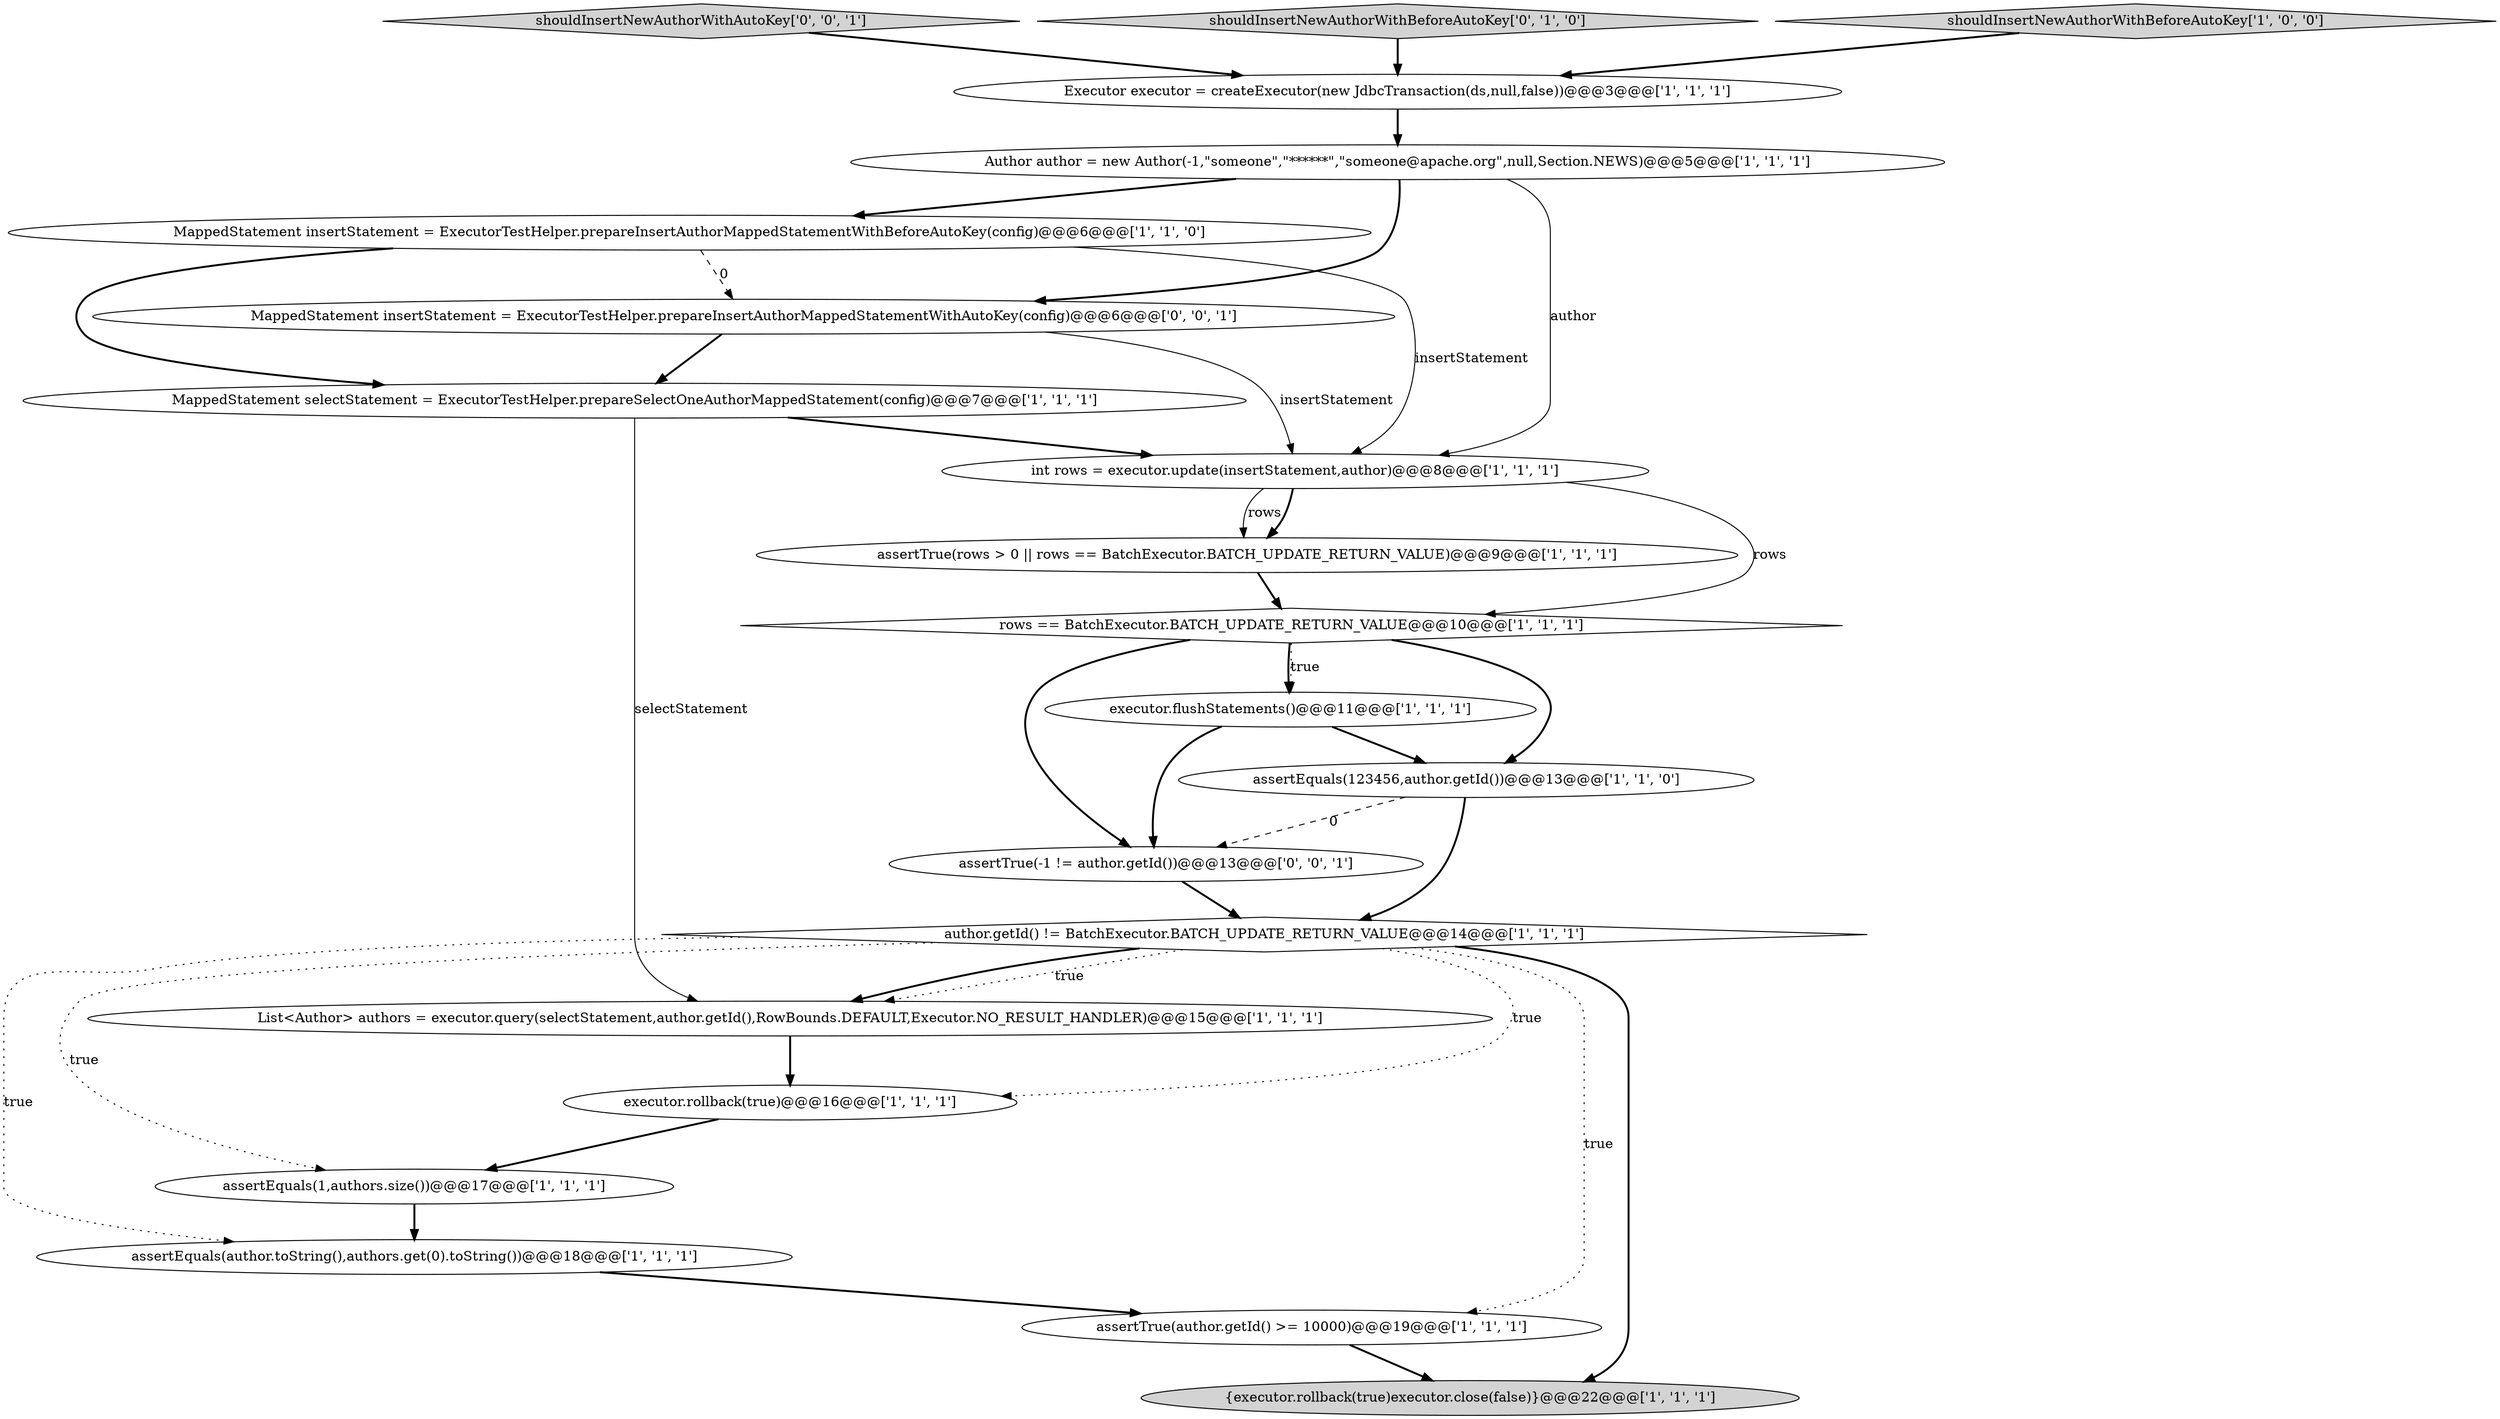 digraph {
14 [style = filled, label = "assertEquals(123456,author.getId())@@@13@@@['1', '1', '0']", fillcolor = white, shape = ellipse image = "AAA0AAABBB1BBB"];
11 [style = filled, label = "MappedStatement insertStatement = ExecutorTestHelper.prepareInsertAuthorMappedStatementWithBeforeAutoKey(config)@@@6@@@['1', '1', '0']", fillcolor = white, shape = ellipse image = "AAA0AAABBB1BBB"];
12 [style = filled, label = "List<Author> authors = executor.query(selectStatement,author.getId(),RowBounds.DEFAULT,Executor.NO_RESULT_HANDLER)@@@15@@@['1', '1', '1']", fillcolor = white, shape = ellipse image = "AAA0AAABBB1BBB"];
19 [style = filled, label = "shouldInsertNewAuthorWithAutoKey['0', '0', '1']", fillcolor = lightgray, shape = diamond image = "AAA0AAABBB3BBB"];
18 [style = filled, label = "MappedStatement insertStatement = ExecutorTestHelper.prepareInsertAuthorMappedStatementWithAutoKey(config)@@@6@@@['0', '0', '1']", fillcolor = white, shape = ellipse image = "AAA0AAABBB3BBB"];
10 [style = filled, label = "rows == BatchExecutor.BATCH_UPDATE_RETURN_VALUE@@@10@@@['1', '1', '1']", fillcolor = white, shape = diamond image = "AAA0AAABBB1BBB"];
2 [style = filled, label = "executor.rollback(true)@@@16@@@['1', '1', '1']", fillcolor = white, shape = ellipse image = "AAA0AAABBB1BBB"];
17 [style = filled, label = "shouldInsertNewAuthorWithBeforeAutoKey['0', '1', '0']", fillcolor = lightgray, shape = diamond image = "AAA0AAABBB2BBB"];
3 [style = filled, label = "assertEquals(1,authors.size())@@@17@@@['1', '1', '1']", fillcolor = white, shape = ellipse image = "AAA0AAABBB1BBB"];
8 [style = filled, label = "Author author = new Author(-1,\"someone\",\"******\",\"someone@apache.org\",null,Section.NEWS)@@@5@@@['1', '1', '1']", fillcolor = white, shape = ellipse image = "AAA0AAABBB1BBB"];
13 [style = filled, label = "shouldInsertNewAuthorWithBeforeAutoKey['1', '0', '0']", fillcolor = lightgray, shape = diamond image = "AAA0AAABBB1BBB"];
4 [style = filled, label = "{executor.rollback(true)executor.close(false)}@@@22@@@['1', '1', '1']", fillcolor = lightgray, shape = ellipse image = "AAA0AAABBB1BBB"];
6 [style = filled, label = "author.getId() != BatchExecutor.BATCH_UPDATE_RETURN_VALUE@@@14@@@['1', '1', '1']", fillcolor = white, shape = diamond image = "AAA0AAABBB1BBB"];
16 [style = filled, label = "int rows = executor.update(insertStatement,author)@@@8@@@['1', '1', '1']", fillcolor = white, shape = ellipse image = "AAA0AAABBB1BBB"];
9 [style = filled, label = "assertTrue(rows > 0 || rows == BatchExecutor.BATCH_UPDATE_RETURN_VALUE)@@@9@@@['1', '1', '1']", fillcolor = white, shape = ellipse image = "AAA0AAABBB1BBB"];
15 [style = filled, label = "Executor executor = createExecutor(new JdbcTransaction(ds,null,false))@@@3@@@['1', '1', '1']", fillcolor = white, shape = ellipse image = "AAA0AAABBB1BBB"];
20 [style = filled, label = "assertTrue(-1 != author.getId())@@@13@@@['0', '0', '1']", fillcolor = white, shape = ellipse image = "AAA0AAABBB3BBB"];
0 [style = filled, label = "assertEquals(author.toString(),authors.get(0).toString())@@@18@@@['1', '1', '1']", fillcolor = white, shape = ellipse image = "AAA0AAABBB1BBB"];
1 [style = filled, label = "executor.flushStatements()@@@11@@@['1', '1', '1']", fillcolor = white, shape = ellipse image = "AAA0AAABBB1BBB"];
5 [style = filled, label = "MappedStatement selectStatement = ExecutorTestHelper.prepareSelectOneAuthorMappedStatement(config)@@@7@@@['1', '1', '1']", fillcolor = white, shape = ellipse image = "AAA0AAABBB1BBB"];
7 [style = filled, label = "assertTrue(author.getId() >= 10000)@@@19@@@['1', '1', '1']", fillcolor = white, shape = ellipse image = "AAA0AAABBB1BBB"];
10->20 [style = bold, label=""];
10->14 [style = bold, label=""];
8->18 [style = bold, label=""];
2->3 [style = bold, label=""];
1->20 [style = bold, label=""];
14->20 [style = dashed, label="0"];
7->4 [style = bold, label=""];
9->10 [style = bold, label=""];
20->6 [style = bold, label=""];
3->0 [style = bold, label=""];
0->7 [style = bold, label=""];
5->16 [style = bold, label=""];
8->16 [style = solid, label="author"];
5->12 [style = solid, label="selectStatement"];
6->4 [style = bold, label=""];
11->5 [style = bold, label=""];
12->2 [style = bold, label=""];
6->2 [style = dotted, label="true"];
16->10 [style = solid, label="rows"];
11->16 [style = solid, label="insertStatement"];
11->18 [style = dashed, label="0"];
18->5 [style = bold, label=""];
17->15 [style = bold, label=""];
16->9 [style = solid, label="rows"];
6->7 [style = dotted, label="true"];
1->14 [style = bold, label=""];
13->15 [style = bold, label=""];
10->1 [style = dotted, label="true"];
6->12 [style = dotted, label="true"];
6->0 [style = dotted, label="true"];
19->15 [style = bold, label=""];
6->3 [style = dotted, label="true"];
10->1 [style = bold, label=""];
18->16 [style = solid, label="insertStatement"];
8->11 [style = bold, label=""];
15->8 [style = bold, label=""];
16->9 [style = bold, label=""];
14->6 [style = bold, label=""];
6->12 [style = bold, label=""];
}
